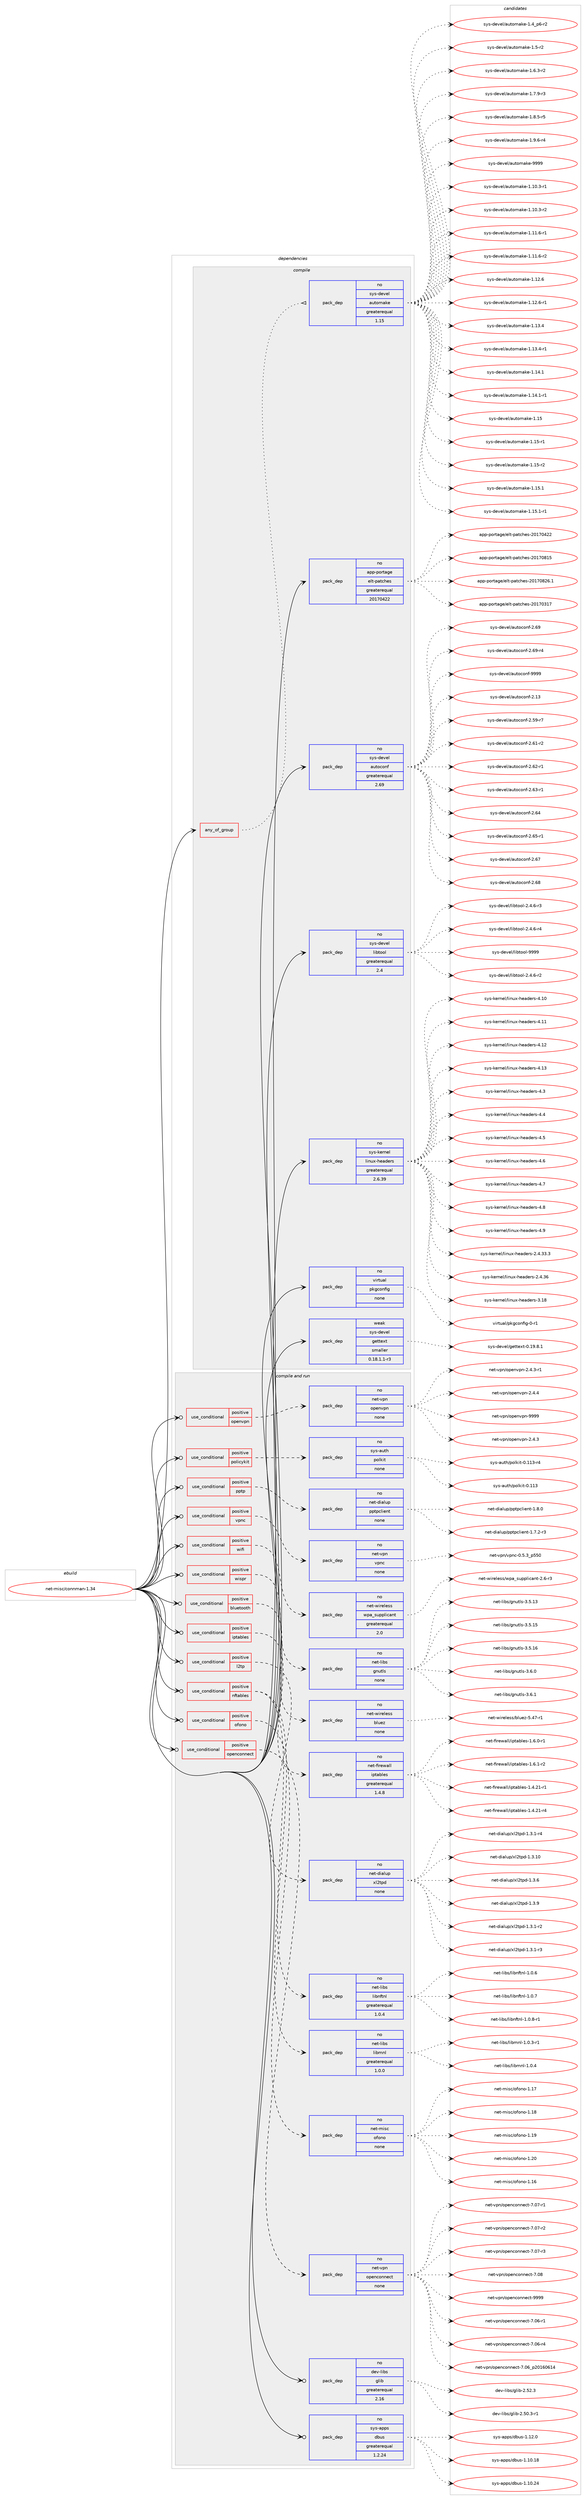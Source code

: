 digraph prolog {

# *************
# Graph options
# *************

newrank=true;
concentrate=true;
compound=true;
graph [rankdir=LR,fontname=Helvetica,fontsize=10,ranksep=1.5];#, ranksep=2.5, nodesep=0.2];
edge  [arrowhead=vee];
node  [fontname=Helvetica,fontsize=10];

# **********
# The ebuild
# **********

subgraph cluster_leftcol {
color=gray;
rank=same;
label=<<i>ebuild</i>>;
id [label="net-misc/connman-1.34", color=red, width=4, href="../net-misc/connman-1.34.svg"];
}

# ****************
# The dependencies
# ****************

subgraph cluster_midcol {
color=gray;
label=<<i>dependencies</i>>;
subgraph cluster_compile {
fillcolor="#eeeeee";
style=filled;
label=<<i>compile</i>>;
subgraph any6983 {
dependency424265 [label=<<TABLE BORDER="0" CELLBORDER="1" CELLSPACING="0" CELLPADDING="4"><TR><TD CELLPADDING="10">any_of_group</TD></TR></TABLE>>, shape=none, color=red];subgraph pack311982 {
dependency424266 [label=<<TABLE BORDER="0" CELLBORDER="1" CELLSPACING="0" CELLPADDING="4" WIDTH="220"><TR><TD ROWSPAN="6" CELLPADDING="30">pack_dep</TD></TR><TR><TD WIDTH="110">no</TD></TR><TR><TD>sys-devel</TD></TR><TR><TD>automake</TD></TR><TR><TD>greaterequal</TD></TR><TR><TD>1.15</TD></TR></TABLE>>, shape=none, color=blue];
}
dependency424265:e -> dependency424266:w [weight=20,style="dotted",arrowhead="oinv"];
}
id:e -> dependency424265:w [weight=20,style="solid",arrowhead="vee"];
subgraph pack311983 {
dependency424267 [label=<<TABLE BORDER="0" CELLBORDER="1" CELLSPACING="0" CELLPADDING="4" WIDTH="220"><TR><TD ROWSPAN="6" CELLPADDING="30">pack_dep</TD></TR><TR><TD WIDTH="110">no</TD></TR><TR><TD>app-portage</TD></TR><TR><TD>elt-patches</TD></TR><TR><TD>greaterequal</TD></TR><TR><TD>20170422</TD></TR></TABLE>>, shape=none, color=blue];
}
id:e -> dependency424267:w [weight=20,style="solid",arrowhead="vee"];
subgraph pack311984 {
dependency424268 [label=<<TABLE BORDER="0" CELLBORDER="1" CELLSPACING="0" CELLPADDING="4" WIDTH="220"><TR><TD ROWSPAN="6" CELLPADDING="30">pack_dep</TD></TR><TR><TD WIDTH="110">no</TD></TR><TR><TD>sys-devel</TD></TR><TR><TD>autoconf</TD></TR><TR><TD>greaterequal</TD></TR><TR><TD>2.69</TD></TR></TABLE>>, shape=none, color=blue];
}
id:e -> dependency424268:w [weight=20,style="solid",arrowhead="vee"];
subgraph pack311985 {
dependency424269 [label=<<TABLE BORDER="0" CELLBORDER="1" CELLSPACING="0" CELLPADDING="4" WIDTH="220"><TR><TD ROWSPAN="6" CELLPADDING="30">pack_dep</TD></TR><TR><TD WIDTH="110">no</TD></TR><TR><TD>sys-devel</TD></TR><TR><TD>libtool</TD></TR><TR><TD>greaterequal</TD></TR><TR><TD>2.4</TD></TR></TABLE>>, shape=none, color=blue];
}
id:e -> dependency424269:w [weight=20,style="solid",arrowhead="vee"];
subgraph pack311986 {
dependency424270 [label=<<TABLE BORDER="0" CELLBORDER="1" CELLSPACING="0" CELLPADDING="4" WIDTH="220"><TR><TD ROWSPAN="6" CELLPADDING="30">pack_dep</TD></TR><TR><TD WIDTH="110">no</TD></TR><TR><TD>sys-kernel</TD></TR><TR><TD>linux-headers</TD></TR><TR><TD>greaterequal</TD></TR><TR><TD>2.6.39</TD></TR></TABLE>>, shape=none, color=blue];
}
id:e -> dependency424270:w [weight=20,style="solid",arrowhead="vee"];
subgraph pack311987 {
dependency424271 [label=<<TABLE BORDER="0" CELLBORDER="1" CELLSPACING="0" CELLPADDING="4" WIDTH="220"><TR><TD ROWSPAN="6" CELLPADDING="30">pack_dep</TD></TR><TR><TD WIDTH="110">no</TD></TR><TR><TD>virtual</TD></TR><TR><TD>pkgconfig</TD></TR><TR><TD>none</TD></TR><TR><TD></TD></TR></TABLE>>, shape=none, color=blue];
}
id:e -> dependency424271:w [weight=20,style="solid",arrowhead="vee"];
subgraph pack311988 {
dependency424272 [label=<<TABLE BORDER="0" CELLBORDER="1" CELLSPACING="0" CELLPADDING="4" WIDTH="220"><TR><TD ROWSPAN="6" CELLPADDING="30">pack_dep</TD></TR><TR><TD WIDTH="110">weak</TD></TR><TR><TD>sys-devel</TD></TR><TR><TD>gettext</TD></TR><TR><TD>smaller</TD></TR><TR><TD>0.18.1.1-r3</TD></TR></TABLE>>, shape=none, color=blue];
}
id:e -> dependency424272:w [weight=20,style="solid",arrowhead="vee"];
}
subgraph cluster_compileandrun {
fillcolor="#eeeeee";
style=filled;
label=<<i>compile and run</i>>;
subgraph cond105107 {
dependency424273 [label=<<TABLE BORDER="0" CELLBORDER="1" CELLSPACING="0" CELLPADDING="4"><TR><TD ROWSPAN="3" CELLPADDING="10">use_conditional</TD></TR><TR><TD>positive</TD></TR><TR><TD>bluetooth</TD></TR></TABLE>>, shape=none, color=red];
subgraph pack311989 {
dependency424274 [label=<<TABLE BORDER="0" CELLBORDER="1" CELLSPACING="0" CELLPADDING="4" WIDTH="220"><TR><TD ROWSPAN="6" CELLPADDING="30">pack_dep</TD></TR><TR><TD WIDTH="110">no</TD></TR><TR><TD>net-wireless</TD></TR><TR><TD>bluez</TD></TR><TR><TD>none</TD></TR><TR><TD></TD></TR></TABLE>>, shape=none, color=blue];
}
dependency424273:e -> dependency424274:w [weight=20,style="dashed",arrowhead="vee"];
}
id:e -> dependency424273:w [weight=20,style="solid",arrowhead="odotvee"];
subgraph cond105108 {
dependency424275 [label=<<TABLE BORDER="0" CELLBORDER="1" CELLSPACING="0" CELLPADDING="4"><TR><TD ROWSPAN="3" CELLPADDING="10">use_conditional</TD></TR><TR><TD>positive</TD></TR><TR><TD>iptables</TD></TR></TABLE>>, shape=none, color=red];
subgraph pack311990 {
dependency424276 [label=<<TABLE BORDER="0" CELLBORDER="1" CELLSPACING="0" CELLPADDING="4" WIDTH="220"><TR><TD ROWSPAN="6" CELLPADDING="30">pack_dep</TD></TR><TR><TD WIDTH="110">no</TD></TR><TR><TD>net-firewall</TD></TR><TR><TD>iptables</TD></TR><TR><TD>greaterequal</TD></TR><TR><TD>1.4.8</TD></TR></TABLE>>, shape=none, color=blue];
}
dependency424275:e -> dependency424276:w [weight=20,style="dashed",arrowhead="vee"];
}
id:e -> dependency424275:w [weight=20,style="solid",arrowhead="odotvee"];
subgraph cond105109 {
dependency424277 [label=<<TABLE BORDER="0" CELLBORDER="1" CELLSPACING="0" CELLPADDING="4"><TR><TD ROWSPAN="3" CELLPADDING="10">use_conditional</TD></TR><TR><TD>positive</TD></TR><TR><TD>l2tp</TD></TR></TABLE>>, shape=none, color=red];
subgraph pack311991 {
dependency424278 [label=<<TABLE BORDER="0" CELLBORDER="1" CELLSPACING="0" CELLPADDING="4" WIDTH="220"><TR><TD ROWSPAN="6" CELLPADDING="30">pack_dep</TD></TR><TR><TD WIDTH="110">no</TD></TR><TR><TD>net-dialup</TD></TR><TR><TD>xl2tpd</TD></TR><TR><TD>none</TD></TR><TR><TD></TD></TR></TABLE>>, shape=none, color=blue];
}
dependency424277:e -> dependency424278:w [weight=20,style="dashed",arrowhead="vee"];
}
id:e -> dependency424277:w [weight=20,style="solid",arrowhead="odotvee"];
subgraph cond105110 {
dependency424279 [label=<<TABLE BORDER="0" CELLBORDER="1" CELLSPACING="0" CELLPADDING="4"><TR><TD ROWSPAN="3" CELLPADDING="10">use_conditional</TD></TR><TR><TD>positive</TD></TR><TR><TD>nftables</TD></TR></TABLE>>, shape=none, color=red];
subgraph pack311992 {
dependency424280 [label=<<TABLE BORDER="0" CELLBORDER="1" CELLSPACING="0" CELLPADDING="4" WIDTH="220"><TR><TD ROWSPAN="6" CELLPADDING="30">pack_dep</TD></TR><TR><TD WIDTH="110">no</TD></TR><TR><TD>net-libs</TD></TR><TR><TD>libnftnl</TD></TR><TR><TD>greaterequal</TD></TR><TR><TD>1.0.4</TD></TR></TABLE>>, shape=none, color=blue];
}
dependency424279:e -> dependency424280:w [weight=20,style="dashed",arrowhead="vee"];
subgraph pack311993 {
dependency424281 [label=<<TABLE BORDER="0" CELLBORDER="1" CELLSPACING="0" CELLPADDING="4" WIDTH="220"><TR><TD ROWSPAN="6" CELLPADDING="30">pack_dep</TD></TR><TR><TD WIDTH="110">no</TD></TR><TR><TD>net-libs</TD></TR><TR><TD>libmnl</TD></TR><TR><TD>greaterequal</TD></TR><TR><TD>1.0.0</TD></TR></TABLE>>, shape=none, color=blue];
}
dependency424279:e -> dependency424281:w [weight=20,style="dashed",arrowhead="vee"];
}
id:e -> dependency424279:w [weight=20,style="solid",arrowhead="odotvee"];
subgraph cond105111 {
dependency424282 [label=<<TABLE BORDER="0" CELLBORDER="1" CELLSPACING="0" CELLPADDING="4"><TR><TD ROWSPAN="3" CELLPADDING="10">use_conditional</TD></TR><TR><TD>positive</TD></TR><TR><TD>ofono</TD></TR></TABLE>>, shape=none, color=red];
subgraph pack311994 {
dependency424283 [label=<<TABLE BORDER="0" CELLBORDER="1" CELLSPACING="0" CELLPADDING="4" WIDTH="220"><TR><TD ROWSPAN="6" CELLPADDING="30">pack_dep</TD></TR><TR><TD WIDTH="110">no</TD></TR><TR><TD>net-misc</TD></TR><TR><TD>ofono</TD></TR><TR><TD>none</TD></TR><TR><TD></TD></TR></TABLE>>, shape=none, color=blue];
}
dependency424282:e -> dependency424283:w [weight=20,style="dashed",arrowhead="vee"];
}
id:e -> dependency424282:w [weight=20,style="solid",arrowhead="odotvee"];
subgraph cond105112 {
dependency424284 [label=<<TABLE BORDER="0" CELLBORDER="1" CELLSPACING="0" CELLPADDING="4"><TR><TD ROWSPAN="3" CELLPADDING="10">use_conditional</TD></TR><TR><TD>positive</TD></TR><TR><TD>openconnect</TD></TR></TABLE>>, shape=none, color=red];
subgraph pack311995 {
dependency424285 [label=<<TABLE BORDER="0" CELLBORDER="1" CELLSPACING="0" CELLPADDING="4" WIDTH="220"><TR><TD ROWSPAN="6" CELLPADDING="30">pack_dep</TD></TR><TR><TD WIDTH="110">no</TD></TR><TR><TD>net-vpn</TD></TR><TR><TD>openconnect</TD></TR><TR><TD>none</TD></TR><TR><TD></TD></TR></TABLE>>, shape=none, color=blue];
}
dependency424284:e -> dependency424285:w [weight=20,style="dashed",arrowhead="vee"];
}
id:e -> dependency424284:w [weight=20,style="solid",arrowhead="odotvee"];
subgraph cond105113 {
dependency424286 [label=<<TABLE BORDER="0" CELLBORDER="1" CELLSPACING="0" CELLPADDING="4"><TR><TD ROWSPAN="3" CELLPADDING="10">use_conditional</TD></TR><TR><TD>positive</TD></TR><TR><TD>openvpn</TD></TR></TABLE>>, shape=none, color=red];
subgraph pack311996 {
dependency424287 [label=<<TABLE BORDER="0" CELLBORDER="1" CELLSPACING="0" CELLPADDING="4" WIDTH="220"><TR><TD ROWSPAN="6" CELLPADDING="30">pack_dep</TD></TR><TR><TD WIDTH="110">no</TD></TR><TR><TD>net-vpn</TD></TR><TR><TD>openvpn</TD></TR><TR><TD>none</TD></TR><TR><TD></TD></TR></TABLE>>, shape=none, color=blue];
}
dependency424286:e -> dependency424287:w [weight=20,style="dashed",arrowhead="vee"];
}
id:e -> dependency424286:w [weight=20,style="solid",arrowhead="odotvee"];
subgraph cond105114 {
dependency424288 [label=<<TABLE BORDER="0" CELLBORDER="1" CELLSPACING="0" CELLPADDING="4"><TR><TD ROWSPAN="3" CELLPADDING="10">use_conditional</TD></TR><TR><TD>positive</TD></TR><TR><TD>policykit</TD></TR></TABLE>>, shape=none, color=red];
subgraph pack311997 {
dependency424289 [label=<<TABLE BORDER="0" CELLBORDER="1" CELLSPACING="0" CELLPADDING="4" WIDTH="220"><TR><TD ROWSPAN="6" CELLPADDING="30">pack_dep</TD></TR><TR><TD WIDTH="110">no</TD></TR><TR><TD>sys-auth</TD></TR><TR><TD>polkit</TD></TR><TR><TD>none</TD></TR><TR><TD></TD></TR></TABLE>>, shape=none, color=blue];
}
dependency424288:e -> dependency424289:w [weight=20,style="dashed",arrowhead="vee"];
}
id:e -> dependency424288:w [weight=20,style="solid",arrowhead="odotvee"];
subgraph cond105115 {
dependency424290 [label=<<TABLE BORDER="0" CELLBORDER="1" CELLSPACING="0" CELLPADDING="4"><TR><TD ROWSPAN="3" CELLPADDING="10">use_conditional</TD></TR><TR><TD>positive</TD></TR><TR><TD>pptp</TD></TR></TABLE>>, shape=none, color=red];
subgraph pack311998 {
dependency424291 [label=<<TABLE BORDER="0" CELLBORDER="1" CELLSPACING="0" CELLPADDING="4" WIDTH="220"><TR><TD ROWSPAN="6" CELLPADDING="30">pack_dep</TD></TR><TR><TD WIDTH="110">no</TD></TR><TR><TD>net-dialup</TD></TR><TR><TD>pptpclient</TD></TR><TR><TD>none</TD></TR><TR><TD></TD></TR></TABLE>>, shape=none, color=blue];
}
dependency424290:e -> dependency424291:w [weight=20,style="dashed",arrowhead="vee"];
}
id:e -> dependency424290:w [weight=20,style="solid",arrowhead="odotvee"];
subgraph cond105116 {
dependency424292 [label=<<TABLE BORDER="0" CELLBORDER="1" CELLSPACING="0" CELLPADDING="4"><TR><TD ROWSPAN="3" CELLPADDING="10">use_conditional</TD></TR><TR><TD>positive</TD></TR><TR><TD>vpnc</TD></TR></TABLE>>, shape=none, color=red];
subgraph pack311999 {
dependency424293 [label=<<TABLE BORDER="0" CELLBORDER="1" CELLSPACING="0" CELLPADDING="4" WIDTH="220"><TR><TD ROWSPAN="6" CELLPADDING="30">pack_dep</TD></TR><TR><TD WIDTH="110">no</TD></TR><TR><TD>net-vpn</TD></TR><TR><TD>vpnc</TD></TR><TR><TD>none</TD></TR><TR><TD></TD></TR></TABLE>>, shape=none, color=blue];
}
dependency424292:e -> dependency424293:w [weight=20,style="dashed",arrowhead="vee"];
}
id:e -> dependency424292:w [weight=20,style="solid",arrowhead="odotvee"];
subgraph cond105117 {
dependency424294 [label=<<TABLE BORDER="0" CELLBORDER="1" CELLSPACING="0" CELLPADDING="4"><TR><TD ROWSPAN="3" CELLPADDING="10">use_conditional</TD></TR><TR><TD>positive</TD></TR><TR><TD>wifi</TD></TR></TABLE>>, shape=none, color=red];
subgraph pack312000 {
dependency424295 [label=<<TABLE BORDER="0" CELLBORDER="1" CELLSPACING="0" CELLPADDING="4" WIDTH="220"><TR><TD ROWSPAN="6" CELLPADDING="30">pack_dep</TD></TR><TR><TD WIDTH="110">no</TD></TR><TR><TD>net-wireless</TD></TR><TR><TD>wpa_supplicant</TD></TR><TR><TD>greaterequal</TD></TR><TR><TD>2.0</TD></TR></TABLE>>, shape=none, color=blue];
}
dependency424294:e -> dependency424295:w [weight=20,style="dashed",arrowhead="vee"];
}
id:e -> dependency424294:w [weight=20,style="solid",arrowhead="odotvee"];
subgraph cond105118 {
dependency424296 [label=<<TABLE BORDER="0" CELLBORDER="1" CELLSPACING="0" CELLPADDING="4"><TR><TD ROWSPAN="3" CELLPADDING="10">use_conditional</TD></TR><TR><TD>positive</TD></TR><TR><TD>wispr</TD></TR></TABLE>>, shape=none, color=red];
subgraph pack312001 {
dependency424297 [label=<<TABLE BORDER="0" CELLBORDER="1" CELLSPACING="0" CELLPADDING="4" WIDTH="220"><TR><TD ROWSPAN="6" CELLPADDING="30">pack_dep</TD></TR><TR><TD WIDTH="110">no</TD></TR><TR><TD>net-libs</TD></TR><TR><TD>gnutls</TD></TR><TR><TD>none</TD></TR><TR><TD></TD></TR></TABLE>>, shape=none, color=blue];
}
dependency424296:e -> dependency424297:w [weight=20,style="dashed",arrowhead="vee"];
}
id:e -> dependency424296:w [weight=20,style="solid",arrowhead="odotvee"];
subgraph pack312002 {
dependency424298 [label=<<TABLE BORDER="0" CELLBORDER="1" CELLSPACING="0" CELLPADDING="4" WIDTH="220"><TR><TD ROWSPAN="6" CELLPADDING="30">pack_dep</TD></TR><TR><TD WIDTH="110">no</TD></TR><TR><TD>dev-libs</TD></TR><TR><TD>glib</TD></TR><TR><TD>greaterequal</TD></TR><TR><TD>2.16</TD></TR></TABLE>>, shape=none, color=blue];
}
id:e -> dependency424298:w [weight=20,style="solid",arrowhead="odotvee"];
subgraph pack312003 {
dependency424299 [label=<<TABLE BORDER="0" CELLBORDER="1" CELLSPACING="0" CELLPADDING="4" WIDTH="220"><TR><TD ROWSPAN="6" CELLPADDING="30">pack_dep</TD></TR><TR><TD WIDTH="110">no</TD></TR><TR><TD>sys-apps</TD></TR><TR><TD>dbus</TD></TR><TR><TD>greaterequal</TD></TR><TR><TD>1.2.24</TD></TR></TABLE>>, shape=none, color=blue];
}
id:e -> dependency424299:w [weight=20,style="solid",arrowhead="odotvee"];
}
subgraph cluster_run {
fillcolor="#eeeeee";
style=filled;
label=<<i>run</i>>;
}
}

# **************
# The candidates
# **************

subgraph cluster_choices {
rank=same;
color=gray;
label=<<i>candidates</i>>;

subgraph choice311982 {
color=black;
nodesep=1;
choice11512111545100101118101108479711711611110997107101454946494846514511449 [label="sys-devel/automake-1.10.3-r1", color=red, width=4,href="../sys-devel/automake-1.10.3-r1.svg"];
choice11512111545100101118101108479711711611110997107101454946494846514511450 [label="sys-devel/automake-1.10.3-r2", color=red, width=4,href="../sys-devel/automake-1.10.3-r2.svg"];
choice11512111545100101118101108479711711611110997107101454946494946544511449 [label="sys-devel/automake-1.11.6-r1", color=red, width=4,href="../sys-devel/automake-1.11.6-r1.svg"];
choice11512111545100101118101108479711711611110997107101454946494946544511450 [label="sys-devel/automake-1.11.6-r2", color=red, width=4,href="../sys-devel/automake-1.11.6-r2.svg"];
choice1151211154510010111810110847971171161111099710710145494649504654 [label="sys-devel/automake-1.12.6", color=red, width=4,href="../sys-devel/automake-1.12.6.svg"];
choice11512111545100101118101108479711711611110997107101454946495046544511449 [label="sys-devel/automake-1.12.6-r1", color=red, width=4,href="../sys-devel/automake-1.12.6-r1.svg"];
choice1151211154510010111810110847971171161111099710710145494649514652 [label="sys-devel/automake-1.13.4", color=red, width=4,href="../sys-devel/automake-1.13.4.svg"];
choice11512111545100101118101108479711711611110997107101454946495146524511449 [label="sys-devel/automake-1.13.4-r1", color=red, width=4,href="../sys-devel/automake-1.13.4-r1.svg"];
choice1151211154510010111810110847971171161111099710710145494649524649 [label="sys-devel/automake-1.14.1", color=red, width=4,href="../sys-devel/automake-1.14.1.svg"];
choice11512111545100101118101108479711711611110997107101454946495246494511449 [label="sys-devel/automake-1.14.1-r1", color=red, width=4,href="../sys-devel/automake-1.14.1-r1.svg"];
choice115121115451001011181011084797117116111109971071014549464953 [label="sys-devel/automake-1.15", color=red, width=4,href="../sys-devel/automake-1.15.svg"];
choice1151211154510010111810110847971171161111099710710145494649534511449 [label="sys-devel/automake-1.15-r1", color=red, width=4,href="../sys-devel/automake-1.15-r1.svg"];
choice1151211154510010111810110847971171161111099710710145494649534511450 [label="sys-devel/automake-1.15-r2", color=red, width=4,href="../sys-devel/automake-1.15-r2.svg"];
choice1151211154510010111810110847971171161111099710710145494649534649 [label="sys-devel/automake-1.15.1", color=red, width=4,href="../sys-devel/automake-1.15.1.svg"];
choice11512111545100101118101108479711711611110997107101454946495346494511449 [label="sys-devel/automake-1.15.1-r1", color=red, width=4,href="../sys-devel/automake-1.15.1-r1.svg"];
choice115121115451001011181011084797117116111109971071014549465295112544511450 [label="sys-devel/automake-1.4_p6-r2", color=red, width=4,href="../sys-devel/automake-1.4_p6-r2.svg"];
choice11512111545100101118101108479711711611110997107101454946534511450 [label="sys-devel/automake-1.5-r2", color=red, width=4,href="../sys-devel/automake-1.5-r2.svg"];
choice115121115451001011181011084797117116111109971071014549465446514511450 [label="sys-devel/automake-1.6.3-r2", color=red, width=4,href="../sys-devel/automake-1.6.3-r2.svg"];
choice115121115451001011181011084797117116111109971071014549465546574511451 [label="sys-devel/automake-1.7.9-r3", color=red, width=4,href="../sys-devel/automake-1.7.9-r3.svg"];
choice115121115451001011181011084797117116111109971071014549465646534511453 [label="sys-devel/automake-1.8.5-r5", color=red, width=4,href="../sys-devel/automake-1.8.5-r5.svg"];
choice115121115451001011181011084797117116111109971071014549465746544511452 [label="sys-devel/automake-1.9.6-r4", color=red, width=4,href="../sys-devel/automake-1.9.6-r4.svg"];
choice115121115451001011181011084797117116111109971071014557575757 [label="sys-devel/automake-9999", color=red, width=4,href="../sys-devel/automake-9999.svg"];
dependency424266:e -> choice11512111545100101118101108479711711611110997107101454946494846514511449:w [style=dotted,weight="100"];
dependency424266:e -> choice11512111545100101118101108479711711611110997107101454946494846514511450:w [style=dotted,weight="100"];
dependency424266:e -> choice11512111545100101118101108479711711611110997107101454946494946544511449:w [style=dotted,weight="100"];
dependency424266:e -> choice11512111545100101118101108479711711611110997107101454946494946544511450:w [style=dotted,weight="100"];
dependency424266:e -> choice1151211154510010111810110847971171161111099710710145494649504654:w [style=dotted,weight="100"];
dependency424266:e -> choice11512111545100101118101108479711711611110997107101454946495046544511449:w [style=dotted,weight="100"];
dependency424266:e -> choice1151211154510010111810110847971171161111099710710145494649514652:w [style=dotted,weight="100"];
dependency424266:e -> choice11512111545100101118101108479711711611110997107101454946495146524511449:w [style=dotted,weight="100"];
dependency424266:e -> choice1151211154510010111810110847971171161111099710710145494649524649:w [style=dotted,weight="100"];
dependency424266:e -> choice11512111545100101118101108479711711611110997107101454946495246494511449:w [style=dotted,weight="100"];
dependency424266:e -> choice115121115451001011181011084797117116111109971071014549464953:w [style=dotted,weight="100"];
dependency424266:e -> choice1151211154510010111810110847971171161111099710710145494649534511449:w [style=dotted,weight="100"];
dependency424266:e -> choice1151211154510010111810110847971171161111099710710145494649534511450:w [style=dotted,weight="100"];
dependency424266:e -> choice1151211154510010111810110847971171161111099710710145494649534649:w [style=dotted,weight="100"];
dependency424266:e -> choice11512111545100101118101108479711711611110997107101454946495346494511449:w [style=dotted,weight="100"];
dependency424266:e -> choice115121115451001011181011084797117116111109971071014549465295112544511450:w [style=dotted,weight="100"];
dependency424266:e -> choice11512111545100101118101108479711711611110997107101454946534511450:w [style=dotted,weight="100"];
dependency424266:e -> choice115121115451001011181011084797117116111109971071014549465446514511450:w [style=dotted,weight="100"];
dependency424266:e -> choice115121115451001011181011084797117116111109971071014549465546574511451:w [style=dotted,weight="100"];
dependency424266:e -> choice115121115451001011181011084797117116111109971071014549465646534511453:w [style=dotted,weight="100"];
dependency424266:e -> choice115121115451001011181011084797117116111109971071014549465746544511452:w [style=dotted,weight="100"];
dependency424266:e -> choice115121115451001011181011084797117116111109971071014557575757:w [style=dotted,weight="100"];
}
subgraph choice311983 {
color=black;
nodesep=1;
choice97112112451121111141169710310147101108116451129711699104101115455048495548514955 [label="app-portage/elt-patches-20170317", color=red, width=4,href="../app-portage/elt-patches-20170317.svg"];
choice97112112451121111141169710310147101108116451129711699104101115455048495548525050 [label="app-portage/elt-patches-20170422", color=red, width=4,href="../app-portage/elt-patches-20170422.svg"];
choice97112112451121111141169710310147101108116451129711699104101115455048495548564953 [label="app-portage/elt-patches-20170815", color=red, width=4,href="../app-portage/elt-patches-20170815.svg"];
choice971121124511211111411697103101471011081164511297116991041011154550484955485650544649 [label="app-portage/elt-patches-20170826.1", color=red, width=4,href="../app-portage/elt-patches-20170826.1.svg"];
dependency424267:e -> choice97112112451121111141169710310147101108116451129711699104101115455048495548514955:w [style=dotted,weight="100"];
dependency424267:e -> choice97112112451121111141169710310147101108116451129711699104101115455048495548525050:w [style=dotted,weight="100"];
dependency424267:e -> choice97112112451121111141169710310147101108116451129711699104101115455048495548564953:w [style=dotted,weight="100"];
dependency424267:e -> choice971121124511211111411697103101471011081164511297116991041011154550484955485650544649:w [style=dotted,weight="100"];
}
subgraph choice311984 {
color=black;
nodesep=1;
choice115121115451001011181011084797117116111991111101024550464951 [label="sys-devel/autoconf-2.13", color=red, width=4,href="../sys-devel/autoconf-2.13.svg"];
choice1151211154510010111810110847971171161119911111010245504653574511455 [label="sys-devel/autoconf-2.59-r7", color=red, width=4,href="../sys-devel/autoconf-2.59-r7.svg"];
choice1151211154510010111810110847971171161119911111010245504654494511450 [label="sys-devel/autoconf-2.61-r2", color=red, width=4,href="../sys-devel/autoconf-2.61-r2.svg"];
choice1151211154510010111810110847971171161119911111010245504654504511449 [label="sys-devel/autoconf-2.62-r1", color=red, width=4,href="../sys-devel/autoconf-2.62-r1.svg"];
choice1151211154510010111810110847971171161119911111010245504654514511449 [label="sys-devel/autoconf-2.63-r1", color=red, width=4,href="../sys-devel/autoconf-2.63-r1.svg"];
choice115121115451001011181011084797117116111991111101024550465452 [label="sys-devel/autoconf-2.64", color=red, width=4,href="../sys-devel/autoconf-2.64.svg"];
choice1151211154510010111810110847971171161119911111010245504654534511449 [label="sys-devel/autoconf-2.65-r1", color=red, width=4,href="../sys-devel/autoconf-2.65-r1.svg"];
choice115121115451001011181011084797117116111991111101024550465455 [label="sys-devel/autoconf-2.67", color=red, width=4,href="../sys-devel/autoconf-2.67.svg"];
choice115121115451001011181011084797117116111991111101024550465456 [label="sys-devel/autoconf-2.68", color=red, width=4,href="../sys-devel/autoconf-2.68.svg"];
choice115121115451001011181011084797117116111991111101024550465457 [label="sys-devel/autoconf-2.69", color=red, width=4,href="../sys-devel/autoconf-2.69.svg"];
choice1151211154510010111810110847971171161119911111010245504654574511452 [label="sys-devel/autoconf-2.69-r4", color=red, width=4,href="../sys-devel/autoconf-2.69-r4.svg"];
choice115121115451001011181011084797117116111991111101024557575757 [label="sys-devel/autoconf-9999", color=red, width=4,href="../sys-devel/autoconf-9999.svg"];
dependency424268:e -> choice115121115451001011181011084797117116111991111101024550464951:w [style=dotted,weight="100"];
dependency424268:e -> choice1151211154510010111810110847971171161119911111010245504653574511455:w [style=dotted,weight="100"];
dependency424268:e -> choice1151211154510010111810110847971171161119911111010245504654494511450:w [style=dotted,weight="100"];
dependency424268:e -> choice1151211154510010111810110847971171161119911111010245504654504511449:w [style=dotted,weight="100"];
dependency424268:e -> choice1151211154510010111810110847971171161119911111010245504654514511449:w [style=dotted,weight="100"];
dependency424268:e -> choice115121115451001011181011084797117116111991111101024550465452:w [style=dotted,weight="100"];
dependency424268:e -> choice1151211154510010111810110847971171161119911111010245504654534511449:w [style=dotted,weight="100"];
dependency424268:e -> choice115121115451001011181011084797117116111991111101024550465455:w [style=dotted,weight="100"];
dependency424268:e -> choice115121115451001011181011084797117116111991111101024550465456:w [style=dotted,weight="100"];
dependency424268:e -> choice115121115451001011181011084797117116111991111101024550465457:w [style=dotted,weight="100"];
dependency424268:e -> choice1151211154510010111810110847971171161119911111010245504654574511452:w [style=dotted,weight="100"];
dependency424268:e -> choice115121115451001011181011084797117116111991111101024557575757:w [style=dotted,weight="100"];
}
subgraph choice311985 {
color=black;
nodesep=1;
choice1151211154510010111810110847108105981161111111084550465246544511450 [label="sys-devel/libtool-2.4.6-r2", color=red, width=4,href="../sys-devel/libtool-2.4.6-r2.svg"];
choice1151211154510010111810110847108105981161111111084550465246544511451 [label="sys-devel/libtool-2.4.6-r3", color=red, width=4,href="../sys-devel/libtool-2.4.6-r3.svg"];
choice1151211154510010111810110847108105981161111111084550465246544511452 [label="sys-devel/libtool-2.4.6-r4", color=red, width=4,href="../sys-devel/libtool-2.4.6-r4.svg"];
choice1151211154510010111810110847108105981161111111084557575757 [label="sys-devel/libtool-9999", color=red, width=4,href="../sys-devel/libtool-9999.svg"];
dependency424269:e -> choice1151211154510010111810110847108105981161111111084550465246544511450:w [style=dotted,weight="100"];
dependency424269:e -> choice1151211154510010111810110847108105981161111111084550465246544511451:w [style=dotted,weight="100"];
dependency424269:e -> choice1151211154510010111810110847108105981161111111084550465246544511452:w [style=dotted,weight="100"];
dependency424269:e -> choice1151211154510010111810110847108105981161111111084557575757:w [style=dotted,weight="100"];
}
subgraph choice311986 {
color=black;
nodesep=1;
choice11512111545107101114110101108471081051101171204510410197100101114115455046524651514651 [label="sys-kernel/linux-headers-2.4.33.3", color=red, width=4,href="../sys-kernel/linux-headers-2.4.33.3.svg"];
choice1151211154510710111411010110847108105110117120451041019710010111411545504652465154 [label="sys-kernel/linux-headers-2.4.36", color=red, width=4,href="../sys-kernel/linux-headers-2.4.36.svg"];
choice115121115451071011141101011084710810511011712045104101971001011141154551464956 [label="sys-kernel/linux-headers-3.18", color=red, width=4,href="../sys-kernel/linux-headers-3.18.svg"];
choice115121115451071011141101011084710810511011712045104101971001011141154552464948 [label="sys-kernel/linux-headers-4.10", color=red, width=4,href="../sys-kernel/linux-headers-4.10.svg"];
choice115121115451071011141101011084710810511011712045104101971001011141154552464949 [label="sys-kernel/linux-headers-4.11", color=red, width=4,href="../sys-kernel/linux-headers-4.11.svg"];
choice115121115451071011141101011084710810511011712045104101971001011141154552464950 [label="sys-kernel/linux-headers-4.12", color=red, width=4,href="../sys-kernel/linux-headers-4.12.svg"];
choice115121115451071011141101011084710810511011712045104101971001011141154552464951 [label="sys-kernel/linux-headers-4.13", color=red, width=4,href="../sys-kernel/linux-headers-4.13.svg"];
choice1151211154510710111411010110847108105110117120451041019710010111411545524651 [label="sys-kernel/linux-headers-4.3", color=red, width=4,href="../sys-kernel/linux-headers-4.3.svg"];
choice1151211154510710111411010110847108105110117120451041019710010111411545524652 [label="sys-kernel/linux-headers-4.4", color=red, width=4,href="../sys-kernel/linux-headers-4.4.svg"];
choice1151211154510710111411010110847108105110117120451041019710010111411545524653 [label="sys-kernel/linux-headers-4.5", color=red, width=4,href="../sys-kernel/linux-headers-4.5.svg"];
choice1151211154510710111411010110847108105110117120451041019710010111411545524654 [label="sys-kernel/linux-headers-4.6", color=red, width=4,href="../sys-kernel/linux-headers-4.6.svg"];
choice1151211154510710111411010110847108105110117120451041019710010111411545524655 [label="sys-kernel/linux-headers-4.7", color=red, width=4,href="../sys-kernel/linux-headers-4.7.svg"];
choice1151211154510710111411010110847108105110117120451041019710010111411545524656 [label="sys-kernel/linux-headers-4.8", color=red, width=4,href="../sys-kernel/linux-headers-4.8.svg"];
choice1151211154510710111411010110847108105110117120451041019710010111411545524657 [label="sys-kernel/linux-headers-4.9", color=red, width=4,href="../sys-kernel/linux-headers-4.9.svg"];
dependency424270:e -> choice11512111545107101114110101108471081051101171204510410197100101114115455046524651514651:w [style=dotted,weight="100"];
dependency424270:e -> choice1151211154510710111411010110847108105110117120451041019710010111411545504652465154:w [style=dotted,weight="100"];
dependency424270:e -> choice115121115451071011141101011084710810511011712045104101971001011141154551464956:w [style=dotted,weight="100"];
dependency424270:e -> choice115121115451071011141101011084710810511011712045104101971001011141154552464948:w [style=dotted,weight="100"];
dependency424270:e -> choice115121115451071011141101011084710810511011712045104101971001011141154552464949:w [style=dotted,weight="100"];
dependency424270:e -> choice115121115451071011141101011084710810511011712045104101971001011141154552464950:w [style=dotted,weight="100"];
dependency424270:e -> choice115121115451071011141101011084710810511011712045104101971001011141154552464951:w [style=dotted,weight="100"];
dependency424270:e -> choice1151211154510710111411010110847108105110117120451041019710010111411545524651:w [style=dotted,weight="100"];
dependency424270:e -> choice1151211154510710111411010110847108105110117120451041019710010111411545524652:w [style=dotted,weight="100"];
dependency424270:e -> choice1151211154510710111411010110847108105110117120451041019710010111411545524653:w [style=dotted,weight="100"];
dependency424270:e -> choice1151211154510710111411010110847108105110117120451041019710010111411545524654:w [style=dotted,weight="100"];
dependency424270:e -> choice1151211154510710111411010110847108105110117120451041019710010111411545524655:w [style=dotted,weight="100"];
dependency424270:e -> choice1151211154510710111411010110847108105110117120451041019710010111411545524656:w [style=dotted,weight="100"];
dependency424270:e -> choice1151211154510710111411010110847108105110117120451041019710010111411545524657:w [style=dotted,weight="100"];
}
subgraph choice311987 {
color=black;
nodesep=1;
choice11810511411611797108471121071039911111010210510345484511449 [label="virtual/pkgconfig-0-r1", color=red, width=4,href="../virtual/pkgconfig-0-r1.svg"];
dependency424271:e -> choice11810511411611797108471121071039911111010210510345484511449:w [style=dotted,weight="100"];
}
subgraph choice311988 {
color=black;
nodesep=1;
choice1151211154510010111810110847103101116116101120116454846495746564649 [label="sys-devel/gettext-0.19.8.1", color=red, width=4,href="../sys-devel/gettext-0.19.8.1.svg"];
dependency424272:e -> choice1151211154510010111810110847103101116116101120116454846495746564649:w [style=dotted,weight="100"];
}
subgraph choice311989 {
color=black;
nodesep=1;
choice11010111645119105114101108101115115479810811710112245534652554511449 [label="net-wireless/bluez-5.47-r1", color=red, width=4,href="../net-wireless/bluez-5.47-r1.svg"];
dependency424274:e -> choice11010111645119105114101108101115115479810811710112245534652554511449:w [style=dotted,weight="100"];
}
subgraph choice311990 {
color=black;
nodesep=1;
choice1101011164510210511410111997108108471051121169798108101115454946524650494511449 [label="net-firewall/iptables-1.4.21-r1", color=red, width=4,href="../net-firewall/iptables-1.4.21-r1.svg"];
choice1101011164510210511410111997108108471051121169798108101115454946524650494511452 [label="net-firewall/iptables-1.4.21-r4", color=red, width=4,href="../net-firewall/iptables-1.4.21-r4.svg"];
choice11010111645102105114101119971081084710511211697981081011154549465446484511449 [label="net-firewall/iptables-1.6.0-r1", color=red, width=4,href="../net-firewall/iptables-1.6.0-r1.svg"];
choice11010111645102105114101119971081084710511211697981081011154549465446494511450 [label="net-firewall/iptables-1.6.1-r2", color=red, width=4,href="../net-firewall/iptables-1.6.1-r2.svg"];
dependency424276:e -> choice1101011164510210511410111997108108471051121169798108101115454946524650494511449:w [style=dotted,weight="100"];
dependency424276:e -> choice1101011164510210511410111997108108471051121169798108101115454946524650494511452:w [style=dotted,weight="100"];
dependency424276:e -> choice11010111645102105114101119971081084710511211697981081011154549465446484511449:w [style=dotted,weight="100"];
dependency424276:e -> choice11010111645102105114101119971081084710511211697981081011154549465446494511450:w [style=dotted,weight="100"];
}
subgraph choice311991 {
color=black;
nodesep=1;
choice110101116451001059710811711247120108501161121004549465146494511450 [label="net-dialup/xl2tpd-1.3.1-r2", color=red, width=4,href="../net-dialup/xl2tpd-1.3.1-r2.svg"];
choice110101116451001059710811711247120108501161121004549465146494511451 [label="net-dialup/xl2tpd-1.3.1-r3", color=red, width=4,href="../net-dialup/xl2tpd-1.3.1-r3.svg"];
choice110101116451001059710811711247120108501161121004549465146494511452 [label="net-dialup/xl2tpd-1.3.1-r4", color=red, width=4,href="../net-dialup/xl2tpd-1.3.1-r4.svg"];
choice1101011164510010597108117112471201085011611210045494651464948 [label="net-dialup/xl2tpd-1.3.10", color=red, width=4,href="../net-dialup/xl2tpd-1.3.10.svg"];
choice11010111645100105971081171124712010850116112100454946514654 [label="net-dialup/xl2tpd-1.3.6", color=red, width=4,href="../net-dialup/xl2tpd-1.3.6.svg"];
choice11010111645100105971081171124712010850116112100454946514657 [label="net-dialup/xl2tpd-1.3.9", color=red, width=4,href="../net-dialup/xl2tpd-1.3.9.svg"];
dependency424278:e -> choice110101116451001059710811711247120108501161121004549465146494511450:w [style=dotted,weight="100"];
dependency424278:e -> choice110101116451001059710811711247120108501161121004549465146494511451:w [style=dotted,weight="100"];
dependency424278:e -> choice110101116451001059710811711247120108501161121004549465146494511452:w [style=dotted,weight="100"];
dependency424278:e -> choice1101011164510010597108117112471201085011611210045494651464948:w [style=dotted,weight="100"];
dependency424278:e -> choice11010111645100105971081171124712010850116112100454946514654:w [style=dotted,weight="100"];
dependency424278:e -> choice11010111645100105971081171124712010850116112100454946514657:w [style=dotted,weight="100"];
}
subgraph choice311992 {
color=black;
nodesep=1;
choice11010111645108105981154710810598110102116110108454946484654 [label="net-libs/libnftnl-1.0.6", color=red, width=4,href="../net-libs/libnftnl-1.0.6.svg"];
choice11010111645108105981154710810598110102116110108454946484655 [label="net-libs/libnftnl-1.0.7", color=red, width=4,href="../net-libs/libnftnl-1.0.7.svg"];
choice110101116451081059811547108105981101021161101084549464846564511449 [label="net-libs/libnftnl-1.0.8-r1", color=red, width=4,href="../net-libs/libnftnl-1.0.8-r1.svg"];
dependency424280:e -> choice11010111645108105981154710810598110102116110108454946484654:w [style=dotted,weight="100"];
dependency424280:e -> choice11010111645108105981154710810598110102116110108454946484655:w [style=dotted,weight="100"];
dependency424280:e -> choice110101116451081059811547108105981101021161101084549464846564511449:w [style=dotted,weight="100"];
}
subgraph choice311993 {
color=black;
nodesep=1;
choice110101116451081059811547108105981091101084549464846514511449 [label="net-libs/libmnl-1.0.3-r1", color=red, width=4,href="../net-libs/libmnl-1.0.3-r1.svg"];
choice11010111645108105981154710810598109110108454946484652 [label="net-libs/libmnl-1.0.4", color=red, width=4,href="../net-libs/libmnl-1.0.4.svg"];
dependency424281:e -> choice110101116451081059811547108105981091101084549464846514511449:w [style=dotted,weight="100"];
dependency424281:e -> choice11010111645108105981154710810598109110108454946484652:w [style=dotted,weight="100"];
}
subgraph choice311994 {
color=black;
nodesep=1;
choice1101011164510910511599471111021111101114549464954 [label="net-misc/ofono-1.16", color=red, width=4,href="../net-misc/ofono-1.16.svg"];
choice1101011164510910511599471111021111101114549464955 [label="net-misc/ofono-1.17", color=red, width=4,href="../net-misc/ofono-1.17.svg"];
choice1101011164510910511599471111021111101114549464956 [label="net-misc/ofono-1.18", color=red, width=4,href="../net-misc/ofono-1.18.svg"];
choice1101011164510910511599471111021111101114549464957 [label="net-misc/ofono-1.19", color=red, width=4,href="../net-misc/ofono-1.19.svg"];
choice1101011164510910511599471111021111101114549465048 [label="net-misc/ofono-1.20", color=red, width=4,href="../net-misc/ofono-1.20.svg"];
dependency424283:e -> choice1101011164510910511599471111021111101114549464954:w [style=dotted,weight="100"];
dependency424283:e -> choice1101011164510910511599471111021111101114549464955:w [style=dotted,weight="100"];
dependency424283:e -> choice1101011164510910511599471111021111101114549464956:w [style=dotted,weight="100"];
dependency424283:e -> choice1101011164510910511599471111021111101114549464957:w [style=dotted,weight="100"];
dependency424283:e -> choice1101011164510910511599471111021111101114549465048:w [style=dotted,weight="100"];
}
subgraph choice311995 {
color=black;
nodesep=1;
choice1101011164511811211047111112101110991111101101019911645554648544511449 [label="net-vpn/openconnect-7.06-r1", color=red, width=4,href="../net-vpn/openconnect-7.06-r1.svg"];
choice1101011164511811211047111112101110991111101101019911645554648544511452 [label="net-vpn/openconnect-7.06-r4", color=red, width=4,href="../net-vpn/openconnect-7.06-r4.svg"];
choice110101116451181121104711111210111099111110110101991164555464854951125048495448544952 [label="net-vpn/openconnect-7.06_p20160614", color=red, width=4,href="../net-vpn/openconnect-7.06_p20160614.svg"];
choice1101011164511811211047111112101110991111101101019911645554648554511449 [label="net-vpn/openconnect-7.07-r1", color=red, width=4,href="../net-vpn/openconnect-7.07-r1.svg"];
choice1101011164511811211047111112101110991111101101019911645554648554511450 [label="net-vpn/openconnect-7.07-r2", color=red, width=4,href="../net-vpn/openconnect-7.07-r2.svg"];
choice1101011164511811211047111112101110991111101101019911645554648554511451 [label="net-vpn/openconnect-7.07-r3", color=red, width=4,href="../net-vpn/openconnect-7.07-r3.svg"];
choice110101116451181121104711111210111099111110110101991164555464856 [label="net-vpn/openconnect-7.08", color=red, width=4,href="../net-vpn/openconnect-7.08.svg"];
choice110101116451181121104711111210111099111110110101991164557575757 [label="net-vpn/openconnect-9999", color=red, width=4,href="../net-vpn/openconnect-9999.svg"];
dependency424285:e -> choice1101011164511811211047111112101110991111101101019911645554648544511449:w [style=dotted,weight="100"];
dependency424285:e -> choice1101011164511811211047111112101110991111101101019911645554648544511452:w [style=dotted,weight="100"];
dependency424285:e -> choice110101116451181121104711111210111099111110110101991164555464854951125048495448544952:w [style=dotted,weight="100"];
dependency424285:e -> choice1101011164511811211047111112101110991111101101019911645554648554511449:w [style=dotted,weight="100"];
dependency424285:e -> choice1101011164511811211047111112101110991111101101019911645554648554511450:w [style=dotted,weight="100"];
dependency424285:e -> choice1101011164511811211047111112101110991111101101019911645554648554511451:w [style=dotted,weight="100"];
dependency424285:e -> choice110101116451181121104711111210111099111110110101991164555464856:w [style=dotted,weight="100"];
dependency424285:e -> choice110101116451181121104711111210111099111110110101991164557575757:w [style=dotted,weight="100"];
}
subgraph choice311996 {
color=black;
nodesep=1;
choice1101011164511811211047111112101110118112110455046524651 [label="net-vpn/openvpn-2.4.3", color=red, width=4,href="../net-vpn/openvpn-2.4.3.svg"];
choice11010111645118112110471111121011101181121104550465246514511449 [label="net-vpn/openvpn-2.4.3-r1", color=red, width=4,href="../net-vpn/openvpn-2.4.3-r1.svg"];
choice1101011164511811211047111112101110118112110455046524652 [label="net-vpn/openvpn-2.4.4", color=red, width=4,href="../net-vpn/openvpn-2.4.4.svg"];
choice11010111645118112110471111121011101181121104557575757 [label="net-vpn/openvpn-9999", color=red, width=4,href="../net-vpn/openvpn-9999.svg"];
dependency424287:e -> choice1101011164511811211047111112101110118112110455046524651:w [style=dotted,weight="100"];
dependency424287:e -> choice11010111645118112110471111121011101181121104550465246514511449:w [style=dotted,weight="100"];
dependency424287:e -> choice1101011164511811211047111112101110118112110455046524652:w [style=dotted,weight="100"];
dependency424287:e -> choice11010111645118112110471111121011101181121104557575757:w [style=dotted,weight="100"];
}
subgraph choice311997 {
color=black;
nodesep=1;
choice115121115459711711610447112111108107105116454846494951 [label="sys-auth/polkit-0.113", color=red, width=4,href="../sys-auth/polkit-0.113.svg"];
choice1151211154597117116104471121111081071051164548464949514511452 [label="sys-auth/polkit-0.113-r4", color=red, width=4,href="../sys-auth/polkit-0.113-r4.svg"];
dependency424289:e -> choice115121115459711711610447112111108107105116454846494951:w [style=dotted,weight="100"];
dependency424289:e -> choice1151211154597117116104471121111081071051164548464949514511452:w [style=dotted,weight="100"];
}
subgraph choice311998 {
color=black;
nodesep=1;
choice110101116451001059710811711247112112116112991081051011101164549465546504511451 [label="net-dialup/pptpclient-1.7.2-r3", color=red, width=4,href="../net-dialup/pptpclient-1.7.2-r3.svg"];
choice11010111645100105971081171124711211211611299108105101110116454946564648 [label="net-dialup/pptpclient-1.8.0", color=red, width=4,href="../net-dialup/pptpclient-1.8.0.svg"];
dependency424291:e -> choice110101116451001059710811711247112112116112991081051011101164549465546504511451:w [style=dotted,weight="100"];
dependency424291:e -> choice11010111645100105971081171124711211211611299108105101110116454946564648:w [style=dotted,weight="100"];
}
subgraph choice311999 {
color=black;
nodesep=1;
choice11010111645118112110471181121109945484653465195112535348 [label="net-vpn/vpnc-0.5.3_p550", color=red, width=4,href="../net-vpn/vpnc-0.5.3_p550.svg"];
dependency424293:e -> choice11010111645118112110471181121109945484653465195112535348:w [style=dotted,weight="100"];
}
subgraph choice312000 {
color=black;
nodesep=1;
choice110101116451191051141011081011151154711911297951151171121121081059997110116455046544511451 [label="net-wireless/wpa_supplicant-2.6-r3", color=red, width=4,href="../net-wireless/wpa_supplicant-2.6-r3.svg"];
dependency424295:e -> choice110101116451191051141011081011151154711911297951151171121121081059997110116455046544511451:w [style=dotted,weight="100"];
}
subgraph choice312001 {
color=black;
nodesep=1;
choice11010111645108105981154710311011711610811545514653464951 [label="net-libs/gnutls-3.5.13", color=red, width=4,href="../net-libs/gnutls-3.5.13.svg"];
choice11010111645108105981154710311011711610811545514653464953 [label="net-libs/gnutls-3.5.15", color=red, width=4,href="../net-libs/gnutls-3.5.15.svg"];
choice11010111645108105981154710311011711610811545514653464954 [label="net-libs/gnutls-3.5.16", color=red, width=4,href="../net-libs/gnutls-3.5.16.svg"];
choice110101116451081059811547103110117116108115455146544648 [label="net-libs/gnutls-3.6.0", color=red, width=4,href="../net-libs/gnutls-3.6.0.svg"];
choice110101116451081059811547103110117116108115455146544649 [label="net-libs/gnutls-3.6.1", color=red, width=4,href="../net-libs/gnutls-3.6.1.svg"];
dependency424297:e -> choice11010111645108105981154710311011711610811545514653464951:w [style=dotted,weight="100"];
dependency424297:e -> choice11010111645108105981154710311011711610811545514653464953:w [style=dotted,weight="100"];
dependency424297:e -> choice11010111645108105981154710311011711610811545514653464954:w [style=dotted,weight="100"];
dependency424297:e -> choice110101116451081059811547103110117116108115455146544648:w [style=dotted,weight="100"];
dependency424297:e -> choice110101116451081059811547103110117116108115455146544649:w [style=dotted,weight="100"];
}
subgraph choice312002 {
color=black;
nodesep=1;
choice10010111845108105981154710310810598455046534846514511449 [label="dev-libs/glib-2.50.3-r1", color=red, width=4,href="../dev-libs/glib-2.50.3-r1.svg"];
choice1001011184510810598115471031081059845504653504651 [label="dev-libs/glib-2.52.3", color=red, width=4,href="../dev-libs/glib-2.52.3.svg"];
dependency424298:e -> choice10010111845108105981154710310810598455046534846514511449:w [style=dotted,weight="100"];
dependency424298:e -> choice1001011184510810598115471031081059845504653504651:w [style=dotted,weight="100"];
}
subgraph choice312003 {
color=black;
nodesep=1;
choice115121115459711211211547100981171154549464948464956 [label="sys-apps/dbus-1.10.18", color=red, width=4,href="../sys-apps/dbus-1.10.18.svg"];
choice115121115459711211211547100981171154549464948465052 [label="sys-apps/dbus-1.10.24", color=red, width=4,href="../sys-apps/dbus-1.10.24.svg"];
choice1151211154597112112115471009811711545494649504648 [label="sys-apps/dbus-1.12.0", color=red, width=4,href="../sys-apps/dbus-1.12.0.svg"];
dependency424299:e -> choice115121115459711211211547100981171154549464948464956:w [style=dotted,weight="100"];
dependency424299:e -> choice115121115459711211211547100981171154549464948465052:w [style=dotted,weight="100"];
dependency424299:e -> choice1151211154597112112115471009811711545494649504648:w [style=dotted,weight="100"];
}
}

}
